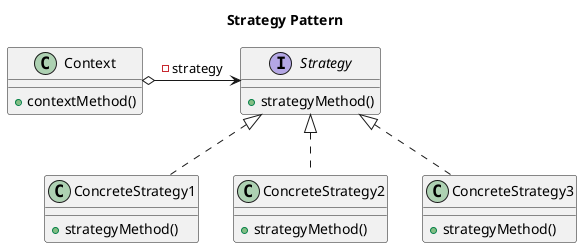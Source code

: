 @startuml
title Strategy Pattern

class Context
interface Strategy
class ConcreteStrategy1
class ConcreteStrategy2
class ConcreteStrategy3

Context  o-> Strategy : -strategy
Strategy <|.. ConcreteStrategy1
Strategy <|.. ConcreteStrategy2
Strategy <|.. ConcreteStrategy3

Context : +contextMethod()
Strategy : +strategyMethod()
ConcreteStrategy1 : +strategyMethod()
ConcreteStrategy2 : +strategyMethod()
ConcreteStrategy3 : +strategyMethod()
@enduml
